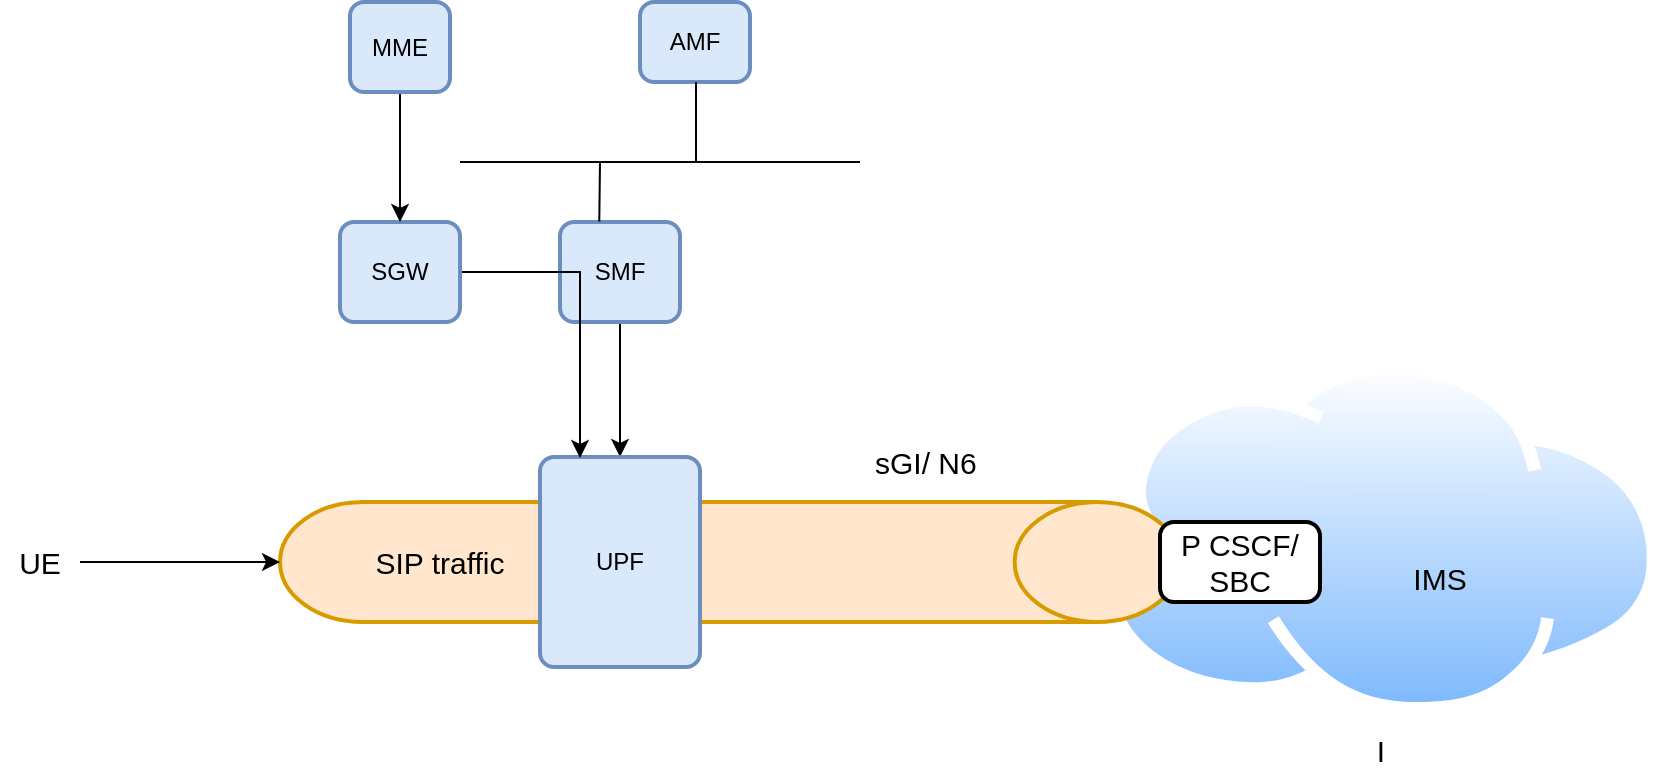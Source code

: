 <mxfile version="14.6.13" type="github" pages="2">
  <diagram id="N490leOHm8_DPhioPEtF" name="Highway">
    <mxGraphModel dx="1102" dy="633" grid="1" gridSize="10" guides="1" tooltips="1" connect="1" arrows="1" fold="1" page="1" pageScale="1" pageWidth="850" pageHeight="1100" math="0" shadow="0">
      <root>
        <mxCell id="0" />
        <mxCell id="1" parent="0" />
        <mxCell id="oxp_F_evn7D7A8AiOKPo-36" value="I" style="aspect=fixed;perimeter=ellipsePerimeter;html=1;align=center;shadow=0;dashed=0;spacingTop=3;image;image=img/lib/active_directory/internet_cloud.svg;fontSize=15;" parent="1" vertex="1">
          <mxGeometry x="560" y="260" width="280" height="176.4" as="geometry" />
        </mxCell>
        <mxCell id="oxp_F_evn7D7A8AiOKPo-8" value="AMF" style="rounded=1;whiteSpace=wrap;html=1;absoluteArcSize=1;arcSize=14;strokeWidth=2;fillColor=#dae8fc;strokeColor=#6c8ebf;" parent="1" vertex="1">
          <mxGeometry x="330" y="80" width="55" height="40" as="geometry" />
        </mxCell>
        <mxCell id="oxp_F_evn7D7A8AiOKPo-24" value="" style="edgeStyle=orthogonalEdgeStyle;rounded=0;orthogonalLoop=1;jettySize=auto;html=1;fontSize=15;" parent="1" source="oxp_F_evn7D7A8AiOKPo-9" target="oxp_F_evn7D7A8AiOKPo-7" edge="1">
          <mxGeometry relative="1" as="geometry" />
        </mxCell>
        <mxCell id="oxp_F_evn7D7A8AiOKPo-9" value="SMF" style="rounded=1;whiteSpace=wrap;html=1;absoluteArcSize=1;arcSize=14;strokeWidth=2;fillColor=#dae8fc;strokeColor=#6c8ebf;" parent="1" vertex="1">
          <mxGeometry x="290" y="190" width="60" height="50" as="geometry" />
        </mxCell>
        <mxCell id="oxp_F_evn7D7A8AiOKPo-11" value="" style="strokeWidth=2;html=1;shape=mxgraph.flowchart.direct_data;whiteSpace=wrap;fillColor=#ffe6cc;strokeColor=#d79b00;" parent="1" vertex="1">
          <mxGeometry x="150" y="330" width="450" height="60" as="geometry" />
        </mxCell>
        <mxCell id="oxp_F_evn7D7A8AiOKPo-13" value="" style="edgeStyle=orthogonalEdgeStyle;rounded=0;orthogonalLoop=1;jettySize=auto;html=1;" parent="1" source="oxp_F_evn7D7A8AiOKPo-12" target="oxp_F_evn7D7A8AiOKPo-11" edge="1">
          <mxGeometry relative="1" as="geometry" />
        </mxCell>
        <mxCell id="oxp_F_evn7D7A8AiOKPo-12" value="UE" style="text;html=1;strokeColor=none;fillColor=none;align=center;verticalAlign=middle;whiteSpace=wrap;rounded=0;fontSize=15;" parent="1" vertex="1">
          <mxGeometry x="10" y="340" width="40" height="40" as="geometry" />
        </mxCell>
        <mxCell id="oxp_F_evn7D7A8AiOKPo-14" value="sGI/ N6&amp;nbsp;" style="text;html=1;strokeColor=none;fillColor=none;align=center;verticalAlign=middle;whiteSpace=wrap;rounded=0;fontSize=15;" parent="1" vertex="1">
          <mxGeometry x="420" y="300" width="110" height="20" as="geometry" />
        </mxCell>
        <mxCell id="oxp_F_evn7D7A8AiOKPo-17" value="SIP traffic" style="text;html=1;strokeColor=none;fillColor=none;align=center;verticalAlign=middle;whiteSpace=wrap;rounded=0;fontSize=15;" parent="1" vertex="1">
          <mxGeometry x="190" y="350" width="80" height="20" as="geometry" />
        </mxCell>
        <mxCell id="oxp_F_evn7D7A8AiOKPo-18" value="P CSCF/ SBC" style="rounded=1;whiteSpace=wrap;html=1;absoluteArcSize=1;arcSize=14;strokeWidth=2;fontSize=15;" parent="1" vertex="1">
          <mxGeometry x="590" y="340" width="80" height="40" as="geometry" />
        </mxCell>
        <mxCell id="oxp_F_evn7D7A8AiOKPo-7" value="UPF" style="rounded=1;whiteSpace=wrap;html=1;absoluteArcSize=1;arcSize=14;strokeWidth=2;fillColor=#dae8fc;strokeColor=#6c8ebf;" parent="1" vertex="1">
          <mxGeometry x="280" y="307.5" width="80" height="105" as="geometry" />
        </mxCell>
        <mxCell id="oxp_F_evn7D7A8AiOKPo-23" value="" style="endArrow=none;html=1;fontSize=15;" parent="1" edge="1">
          <mxGeometry width="50" height="50" relative="1" as="geometry">
            <mxPoint x="240" y="160" as="sourcePoint" />
            <mxPoint x="440" y="160" as="targetPoint" />
          </mxGeometry>
        </mxCell>
        <mxCell id="oxp_F_evn7D7A8AiOKPo-27" value="" style="endArrow=none;html=1;fontSize=15;entryX=0.394;entryY=-0.005;entryDx=0;entryDy=0;entryPerimeter=0;" parent="1" edge="1">
          <mxGeometry width="50" height="50" relative="1" as="geometry">
            <mxPoint x="310" y="160" as="sourcePoint" />
            <mxPoint x="309.64" y="189.75" as="targetPoint" />
          </mxGeometry>
        </mxCell>
        <mxCell id="oxp_F_evn7D7A8AiOKPo-28" value="" style="endArrow=none;html=1;fontSize=15;" parent="1" edge="1">
          <mxGeometry width="50" height="50" relative="1" as="geometry">
            <mxPoint x="358" y="160" as="sourcePoint" />
            <mxPoint x="358" y="120" as="targetPoint" />
          </mxGeometry>
        </mxCell>
        <mxCell id="oxp_F_evn7D7A8AiOKPo-35" style="edgeStyle=orthogonalEdgeStyle;rounded=0;orthogonalLoop=1;jettySize=auto;html=1;fontSize=15;" parent="1" source="oxp_F_evn7D7A8AiOKPo-32" edge="1">
          <mxGeometry relative="1" as="geometry">
            <mxPoint x="300" y="308" as="targetPoint" />
            <Array as="points">
              <mxPoint x="300" y="215" />
              <mxPoint x="300" y="308" />
            </Array>
          </mxGeometry>
        </mxCell>
        <mxCell id="oxp_F_evn7D7A8AiOKPo-32" value="SGW" style="rounded=1;whiteSpace=wrap;html=1;absoluteArcSize=1;arcSize=14;strokeWidth=2;fillColor=#dae8fc;strokeColor=#6c8ebf;" parent="1" vertex="1">
          <mxGeometry x="180" y="190" width="60" height="50" as="geometry" />
        </mxCell>
        <mxCell id="oxp_F_evn7D7A8AiOKPo-34" style="edgeStyle=orthogonalEdgeStyle;rounded=0;orthogonalLoop=1;jettySize=auto;html=1;entryX=0.5;entryY=0;entryDx=0;entryDy=0;fontSize=15;" parent="1" source="oxp_F_evn7D7A8AiOKPo-33" target="oxp_F_evn7D7A8AiOKPo-32" edge="1">
          <mxGeometry relative="1" as="geometry" />
        </mxCell>
        <mxCell id="oxp_F_evn7D7A8AiOKPo-33" value="MME" style="rounded=1;whiteSpace=wrap;html=1;absoluteArcSize=1;arcSize=14;strokeWidth=2;fillColor=#dae8fc;strokeColor=#6c8ebf;" parent="1" vertex="1">
          <mxGeometry x="185" y="80" width="50" height="45" as="geometry" />
        </mxCell>
        <mxCell id="oxp_F_evn7D7A8AiOKPo-38" value="IMS" style="text;html=1;strokeColor=none;fillColor=none;align=center;verticalAlign=middle;whiteSpace=wrap;rounded=0;fontSize=15;" parent="1" vertex="1">
          <mxGeometry x="710" y="345" width="40" height="45" as="geometry" />
        </mxCell>
      </root>
    </mxGraphModel>
  </diagram>
  <diagram id="qA2X27_UTVyOft9VFzqO" name="Dedicated bearer">
    <mxGraphModel dx="1052" dy="633" grid="1" gridSize="10" guides="1" tooltips="1" connect="1" arrows="1" fold="1" page="1" pageScale="1" pageWidth="850" pageHeight="1100" math="0" shadow="0">
      <root>
        <mxCell id="Z-0bPILdyS5AmYQFrGZD-0" />
        <mxCell id="Z-0bPILdyS5AmYQFrGZD-1" parent="Z-0bPILdyS5AmYQFrGZD-0" />
        <mxCell id="Z-0bPILdyS5AmYQFrGZD-4" value="" style="shape=cylinder3;whiteSpace=wrap;html=1;boundedLbl=1;backgroundOutline=1;size=15;rotation=-90;" vertex="1" parent="Z-0bPILdyS5AmYQFrGZD-1">
          <mxGeometry x="350" y="240" width="40" height="210" as="geometry" />
        </mxCell>
        <mxCell id="Z-0bPILdyS5AmYQFrGZD-5" value="Dedicated bearer" style="text;html=1;strokeColor=#6c8ebf;fillColor=#dae8fc;align=center;verticalAlign=middle;whiteSpace=wrap;rounded=0;" vertex="1" parent="Z-0bPILdyS5AmYQFrGZD-1">
          <mxGeometry x="320" y="335" width="100" height="20" as="geometry" />
        </mxCell>
        <mxCell id="Z-0bPILdyS5AmYQFrGZD-6" value="" style="endArrow=none;html=1;strokeWidth=2;fillColor=#dae8fc;strokeColor=#6c8ebf;" edge="1" parent="Z-0bPILdyS5AmYQFrGZD-1">
          <mxGeometry width="50" height="50" relative="1" as="geometry">
            <mxPoint x="560" y="410" as="sourcePoint" />
            <mxPoint x="560" y="250" as="targetPoint" />
          </mxGeometry>
        </mxCell>
        <mxCell id="Z-0bPILdyS5AmYQFrGZD-9" value="" style="endArrow=none;html=1;strokeWidth=2;fillColor=#dae8fc;strokeColor=#6c8ebf;" edge="1" parent="Z-0bPILdyS5AmYQFrGZD-1">
          <mxGeometry width="50" height="50" relative="1" as="geometry">
            <mxPoint x="680" y="420" as="sourcePoint" />
            <mxPoint x="680" y="250" as="targetPoint" />
          </mxGeometry>
        </mxCell>
        <mxCell id="Z-0bPILdyS5AmYQFrGZD-10" value="" style="endArrow=none;dashed=1;html=1;dashPattern=1 3;strokeWidth=3;fillColor=#dae8fc;strokeColor=#6c8ebf;" edge="1" parent="Z-0bPILdyS5AmYQFrGZD-1">
          <mxGeometry width="50" height="50" relative="1" as="geometry">
            <mxPoint x="480" y="380" as="sourcePoint" />
            <mxPoint x="480" y="280" as="targetPoint" />
          </mxGeometry>
        </mxCell>
        <mxCell id="Z-0bPILdyS5AmYQFrGZD-14" value="" style="aspect=fixed;pointerEvents=1;shadow=0;dashed=0;html=1;strokeColor=none;labelPosition=center;verticalLabelPosition=bottom;verticalAlign=top;align=center;fillColor=#00188D;shape=mxgraph.mscae.enterprise.android_phone" vertex="1" parent="Z-0bPILdyS5AmYQFrGZD-1">
          <mxGeometry x="230" y="320" width="30" height="50" as="geometry" />
        </mxCell>
        <mxCell id="Z-0bPILdyS5AmYQFrGZD-15" value="" style="endArrow=classic;html=1;strokeWidth=1;fillColor=#dae8fc;strokeColor=#6c8ebf;" edge="1" parent="Z-0bPILdyS5AmYQFrGZD-1">
          <mxGeometry width="50" height="50" relative="1" as="geometry">
            <mxPoint x="680" y="300" as="sourcePoint" />
            <mxPoint x="560" y="300" as="targetPoint" />
          </mxGeometry>
        </mxCell>
        <mxCell id="Z-0bPILdyS5AmYQFrGZD-16" value="" style="endArrow=classic;html=1;strokeWidth=1;fillColor=#dae8fc;strokeColor=#6c8ebf;" edge="1" parent="Z-0bPILdyS5AmYQFrGZD-1">
          <mxGeometry width="50" height="50" relative="1" as="geometry">
            <mxPoint x="560" y="320" as="sourcePoint" />
            <mxPoint x="470" y="320" as="targetPoint" />
          </mxGeometry>
        </mxCell>
        <mxCell id="Z-0bPILdyS5AmYQFrGZD-17" value="" style="endArrow=classic;html=1;strokeWidth=1;fillColor=#dae8fc;strokeColor=#6c8ebf;" edge="1" parent="Z-0bPILdyS5AmYQFrGZD-1">
          <mxGeometry width="50" height="50" relative="1" as="geometry">
            <mxPoint x="480" y="366" as="sourcePoint" />
            <mxPoint x="560" y="366" as="targetPoint" />
          </mxGeometry>
        </mxCell>
        <mxCell id="Z-0bPILdyS5AmYQFrGZD-18" value="" style="endArrow=classic;html=1;strokeWidth=1;fillColor=#dae8fc;strokeColor=#6c8ebf;" edge="1" parent="Z-0bPILdyS5AmYQFrGZD-1">
          <mxGeometry width="50" height="50" relative="1" as="geometry">
            <mxPoint x="560" y="390" as="sourcePoint" />
            <mxPoint x="680" y="390" as="targetPoint" />
          </mxGeometry>
        </mxCell>
        <mxCell id="Z-0bPILdyS5AmYQFrGZD-19" value="SA Core" style="text;html=1;strokeColor=none;fillColor=none;align=center;verticalAlign=middle;whiteSpace=wrap;rounded=0;" vertex="1" parent="Z-0bPILdyS5AmYQFrGZD-1">
          <mxGeometry x="460" y="250" width="40" height="30" as="geometry" />
        </mxCell>
        <mxCell id="Z-0bPILdyS5AmYQFrGZD-20" value="PCF" style="text;html=1;strokeColor=none;fillColor=none;align=center;verticalAlign=middle;whiteSpace=wrap;rounded=0;" vertex="1" parent="Z-0bPILdyS5AmYQFrGZD-1">
          <mxGeometry x="540" y="220" width="40" height="30" as="geometry" />
        </mxCell>
        <mxCell id="Z-0bPILdyS5AmYQFrGZD-22" value="AAR" style="text;html=1;strokeColor=none;fillColor=none;align=center;verticalAlign=middle;whiteSpace=wrap;rounded=0;" vertex="1" parent="Z-0bPILdyS5AmYQFrGZD-1">
          <mxGeometry x="600" y="280" width="40" height="20" as="geometry" />
        </mxCell>
        <mxCell id="Z-0bPILdyS5AmYQFrGZD-23" value="AAA" style="text;html=1;strokeColor=none;fillColor=none;align=center;verticalAlign=middle;whiteSpace=wrap;rounded=0;" vertex="1" parent="Z-0bPILdyS5AmYQFrGZD-1">
          <mxGeometry x="600" y="370" width="40" height="20" as="geometry" />
        </mxCell>
        <mxCell id="Z-0bPILdyS5AmYQFrGZD-24" value="RAR" style="text;html=1;strokeColor=none;fillColor=none;align=center;verticalAlign=middle;whiteSpace=wrap;rounded=0;" vertex="1" parent="Z-0bPILdyS5AmYQFrGZD-1">
          <mxGeometry x="490" y="300" width="40" height="20" as="geometry" />
        </mxCell>
        <mxCell id="Z-0bPILdyS5AmYQFrGZD-25" value="RAA" style="text;html=1;strokeColor=none;fillColor=none;align=center;verticalAlign=middle;whiteSpace=wrap;rounded=0;" vertex="1" parent="Z-0bPILdyS5AmYQFrGZD-1">
          <mxGeometry x="490" y="340" width="40" height="30" as="geometry" />
        </mxCell>
        <mxCell id="Z-0bPILdyS5AmYQFrGZD-26" value="P CSCF" style="text;html=1;strokeColor=none;fillColor=none;align=center;verticalAlign=middle;whiteSpace=wrap;rounded=0;" vertex="1" parent="Z-0bPILdyS5AmYQFrGZD-1">
          <mxGeometry x="650" y="220" width="60" height="30" as="geometry" />
        </mxCell>
      </root>
    </mxGraphModel>
  </diagram>
</mxfile>
